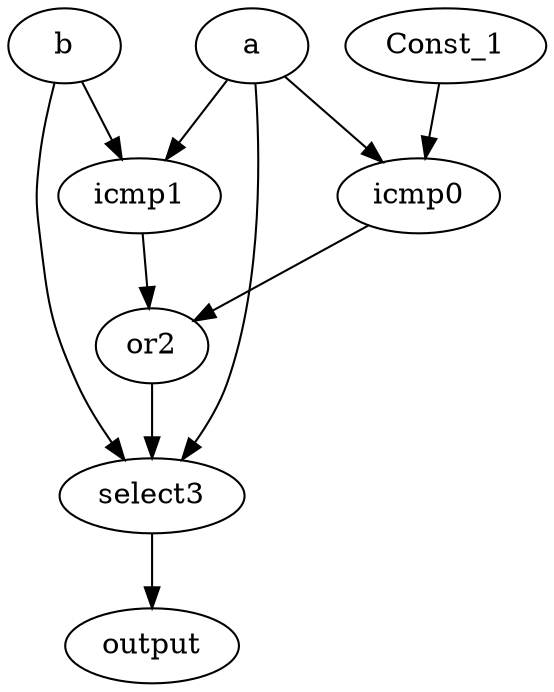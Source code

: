 digraph G {
a -> icmp0
Const_1 -> icmp0
a -> icmp1
b -> icmp1
icmp0 -> or2
icmp1 -> or2
or2 -> select3
a -> select3
b -> select3
select3 -> output
}
